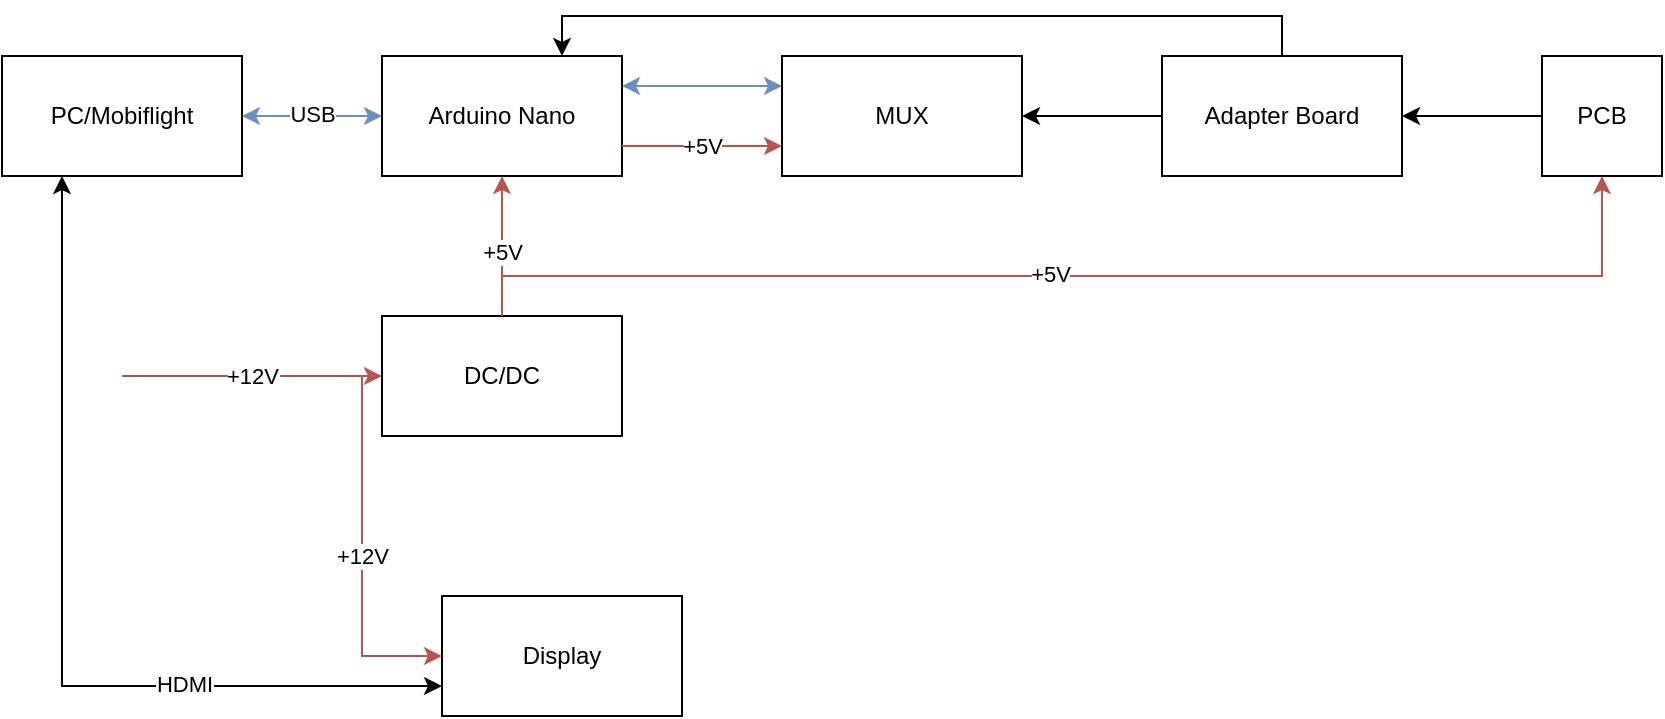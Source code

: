 <mxfile version="26.0.4">
  <diagram name="Page-1" id="SDi2mwD2k9EHAN565Sou">
    <mxGraphModel dx="611" dy="428" grid="1" gridSize="10" guides="1" tooltips="1" connect="1" arrows="1" fold="1" page="1" pageScale="1" pageWidth="850" pageHeight="1100" math="0" shadow="0">
      <root>
        <mxCell id="0" />
        <mxCell id="1" parent="0" />
        <mxCell id="3Fm_Y3hD8kuTZwhg9bnZ-1" value="Arduino Nano" style="rounded=0;whiteSpace=wrap;html=1;" parent="1" vertex="1">
          <mxGeometry x="200" y="180" width="120" height="60" as="geometry" />
        </mxCell>
        <mxCell id="3Fm_Y3hD8kuTZwhg9bnZ-2" value="PC/Mobiflight" style="rounded=0;whiteSpace=wrap;html=1;" parent="1" vertex="1">
          <mxGeometry x="10" y="180" width="120" height="60" as="geometry" />
        </mxCell>
        <mxCell id="3Fm_Y3hD8kuTZwhg9bnZ-3" value="MUX" style="rounded=0;whiteSpace=wrap;html=1;" parent="1" vertex="1">
          <mxGeometry x="400" y="180" width="120" height="60" as="geometry" />
        </mxCell>
        <mxCell id="3Fm_Y3hD8kuTZwhg9bnZ-4" value="PCB" style="rounded=0;whiteSpace=wrap;html=1;" parent="1" vertex="1">
          <mxGeometry x="780" y="180" width="60" height="60" as="geometry" />
        </mxCell>
        <mxCell id="3Fm_Y3hD8kuTZwhg9bnZ-7" value="" style="endArrow=classic;startArrow=classic;html=1;rounded=0;exitX=1;exitY=0.5;exitDx=0;exitDy=0;entryX=0;entryY=0.5;entryDx=0;entryDy=0;fillColor=#dae8fc;strokeColor=#6c8ebf;" parent="1" source="3Fm_Y3hD8kuTZwhg9bnZ-2" target="3Fm_Y3hD8kuTZwhg9bnZ-1" edge="1">
          <mxGeometry width="50" height="50" relative="1" as="geometry">
            <mxPoint x="240" y="220" as="sourcePoint" />
            <mxPoint x="290" y="170" as="targetPoint" />
          </mxGeometry>
        </mxCell>
        <mxCell id="zmTHgLgwHPnOFEwjw0xM-9" value="USB" style="edgeLabel;html=1;align=center;verticalAlign=middle;resizable=0;points=[];" vertex="1" connectable="0" parent="3Fm_Y3hD8kuTZwhg9bnZ-7">
          <mxGeometry x="0.004" y="1" relative="1" as="geometry">
            <mxPoint as="offset" />
          </mxGeometry>
        </mxCell>
        <mxCell id="3Fm_Y3hD8kuTZwhg9bnZ-9" value="" style="endArrow=classic;startArrow=classic;html=1;rounded=0;exitX=1;exitY=0.25;exitDx=0;exitDy=0;entryX=0;entryY=0.25;entryDx=0;entryDy=0;fillColor=#dae8fc;strokeColor=#6c8ebf;" parent="1" source="3Fm_Y3hD8kuTZwhg9bnZ-1" target="3Fm_Y3hD8kuTZwhg9bnZ-3" edge="1">
          <mxGeometry width="50" height="50" relative="1" as="geometry">
            <mxPoint x="360" y="209.47" as="sourcePoint" />
            <mxPoint x="450" y="209.47" as="targetPoint" />
          </mxGeometry>
        </mxCell>
        <mxCell id="3Fm_Y3hD8kuTZwhg9bnZ-10" value="" style="endArrow=classic;html=1;rounded=0;exitX=0;exitY=0.5;exitDx=0;exitDy=0;entryX=1;entryY=0.5;entryDx=0;entryDy=0;" parent="1" source="3Fm_Y3hD8kuTZwhg9bnZ-4" target="zmTHgLgwHPnOFEwjw0xM-1" edge="1">
          <mxGeometry width="50" height="50" relative="1" as="geometry">
            <mxPoint x="520" y="220" as="sourcePoint" />
            <mxPoint x="650" y="210" as="targetPoint" />
          </mxGeometry>
        </mxCell>
        <mxCell id="zmTHgLgwHPnOFEwjw0xM-6" style="edgeStyle=orthogonalEdgeStyle;rounded=0;orthogonalLoop=1;jettySize=auto;html=1;exitX=0.5;exitY=0;exitDx=0;exitDy=0;entryX=0.5;entryY=1;entryDx=0;entryDy=0;fillColor=#f8cecc;strokeColor=#b85450;" edge="1" parent="1" source="3Fm_Y3hD8kuTZwhg9bnZ-11" target="3Fm_Y3hD8kuTZwhg9bnZ-4">
          <mxGeometry relative="1" as="geometry">
            <Array as="points">
              <mxPoint x="260" y="290" />
              <mxPoint x="810" y="290" />
            </Array>
          </mxGeometry>
        </mxCell>
        <mxCell id="zmTHgLgwHPnOFEwjw0xM-7" value="+5V" style="edgeLabel;html=1;align=center;verticalAlign=middle;resizable=0;points=[];" vertex="1" connectable="0" parent="zmTHgLgwHPnOFEwjw0xM-6">
          <mxGeometry x="-0.051" y="1" relative="1" as="geometry">
            <mxPoint as="offset" />
          </mxGeometry>
        </mxCell>
        <mxCell id="3Fm_Y3hD8kuTZwhg9bnZ-11" value="DC/DC" style="rounded=0;whiteSpace=wrap;html=1;" parent="1" vertex="1">
          <mxGeometry x="200" y="310" width="120" height="60" as="geometry" />
        </mxCell>
        <mxCell id="3Fm_Y3hD8kuTZwhg9bnZ-13" value="" style="endArrow=classic;html=1;rounded=0;entryX=0;entryY=0.5;entryDx=0;entryDy=0;fillColor=#f8cecc;strokeColor=#b85450;" parent="1" target="3Fm_Y3hD8kuTZwhg9bnZ-11" edge="1">
          <mxGeometry width="50" height="50" relative="1" as="geometry">
            <mxPoint x="70" y="340" as="sourcePoint" />
            <mxPoint x="210" y="310" as="targetPoint" />
          </mxGeometry>
        </mxCell>
        <mxCell id="3Fm_Y3hD8kuTZwhg9bnZ-14" value="+12V" style="edgeLabel;html=1;align=center;verticalAlign=middle;resizable=0;points=[];" parent="3Fm_Y3hD8kuTZwhg9bnZ-13" vertex="1" connectable="0">
          <mxGeometry x="-0.009" relative="1" as="geometry">
            <mxPoint as="offset" />
          </mxGeometry>
        </mxCell>
        <mxCell id="3Fm_Y3hD8kuTZwhg9bnZ-15" value="" style="endArrow=classic;html=1;rounded=0;entryX=0.5;entryY=1;entryDx=0;entryDy=0;exitX=0.5;exitY=0;exitDx=0;exitDy=0;fillColor=#f8cecc;strokeColor=#b85450;" parent="1" source="3Fm_Y3hD8kuTZwhg9bnZ-11" target="3Fm_Y3hD8kuTZwhg9bnZ-1" edge="1">
          <mxGeometry width="50" height="50" relative="1" as="geometry">
            <mxPoint x="330" y="360" as="sourcePoint" />
            <mxPoint x="380" y="310" as="targetPoint" />
          </mxGeometry>
        </mxCell>
        <mxCell id="3Fm_Y3hD8kuTZwhg9bnZ-16" value="+5V" style="edgeLabel;html=1;align=center;verticalAlign=middle;resizable=0;points=[];" parent="3Fm_Y3hD8kuTZwhg9bnZ-15" vertex="1" connectable="0">
          <mxGeometry x="-0.08" relative="1" as="geometry">
            <mxPoint as="offset" />
          </mxGeometry>
        </mxCell>
        <mxCell id="3Fm_Y3hD8kuTZwhg9bnZ-19" value="+5V" style="endArrow=classic;html=1;rounded=0;entryX=0;entryY=0.75;entryDx=0;entryDy=0;exitX=1;exitY=0.75;exitDx=0;exitDy=0;fillColor=#f8cecc;strokeColor=#b85450;" parent="1" source="3Fm_Y3hD8kuTZwhg9bnZ-1" target="3Fm_Y3hD8kuTZwhg9bnZ-3" edge="1">
          <mxGeometry width="50" height="50" relative="1" as="geometry">
            <mxPoint x="340" y="280" as="sourcePoint" />
            <mxPoint x="390" y="230" as="targetPoint" />
          </mxGeometry>
        </mxCell>
        <mxCell id="3Fm_Y3hD8kuTZwhg9bnZ-21" value="+12V" style="endArrow=classic;html=1;rounded=0;fillColor=#f8cecc;strokeColor=#b85450;entryX=0;entryY=0.5;entryDx=0;entryDy=0;" parent="1" target="3Fm_Y3hD8kuTZwhg9bnZ-22" edge="1">
          <mxGeometry width="50" height="50" relative="1" as="geometry">
            <mxPoint x="190" y="340" as="sourcePoint" />
            <mxPoint x="220" y="480" as="targetPoint" />
            <Array as="points">
              <mxPoint x="190" y="380" />
              <mxPoint x="190" y="400" />
              <mxPoint x="190" y="480" />
            </Array>
          </mxGeometry>
        </mxCell>
        <mxCell id="zmTHgLgwHPnOFEwjw0xM-5" style="edgeStyle=orthogonalEdgeStyle;rounded=0;orthogonalLoop=1;jettySize=auto;html=1;exitX=0;exitY=0.75;exitDx=0;exitDy=0;entryX=0.25;entryY=1;entryDx=0;entryDy=0;startArrow=classic;startFill=1;" edge="1" parent="1" source="3Fm_Y3hD8kuTZwhg9bnZ-22" target="3Fm_Y3hD8kuTZwhg9bnZ-2">
          <mxGeometry relative="1" as="geometry" />
        </mxCell>
        <mxCell id="zmTHgLgwHPnOFEwjw0xM-8" value="HDMI" style="edgeLabel;html=1;align=center;verticalAlign=middle;resizable=0;points=[];" vertex="1" connectable="0" parent="zmTHgLgwHPnOFEwjw0xM-5">
          <mxGeometry x="-0.419" y="-1" relative="1" as="geometry">
            <mxPoint as="offset" />
          </mxGeometry>
        </mxCell>
        <mxCell id="3Fm_Y3hD8kuTZwhg9bnZ-22" value="Display" style="rounded=0;whiteSpace=wrap;html=1;" parent="1" vertex="1">
          <mxGeometry x="230" y="450" width="120" height="60" as="geometry" />
        </mxCell>
        <mxCell id="zmTHgLgwHPnOFEwjw0xM-3" style="edgeStyle=orthogonalEdgeStyle;rounded=0;orthogonalLoop=1;jettySize=auto;html=1;exitX=0;exitY=0.5;exitDx=0;exitDy=0;entryX=1;entryY=0.5;entryDx=0;entryDy=0;" edge="1" parent="1" source="zmTHgLgwHPnOFEwjw0xM-1" target="3Fm_Y3hD8kuTZwhg9bnZ-3">
          <mxGeometry relative="1" as="geometry" />
        </mxCell>
        <mxCell id="zmTHgLgwHPnOFEwjw0xM-4" style="edgeStyle=orthogonalEdgeStyle;rounded=0;orthogonalLoop=1;jettySize=auto;html=1;exitX=0.5;exitY=0;exitDx=0;exitDy=0;entryX=0.75;entryY=0;entryDx=0;entryDy=0;" edge="1" parent="1" source="zmTHgLgwHPnOFEwjw0xM-1" target="3Fm_Y3hD8kuTZwhg9bnZ-1">
          <mxGeometry relative="1" as="geometry">
            <mxPoint x="649.769" y="120" as="targetPoint" />
          </mxGeometry>
        </mxCell>
        <mxCell id="zmTHgLgwHPnOFEwjw0xM-1" value="Adapter Board" style="rounded=0;whiteSpace=wrap;html=1;" vertex="1" parent="1">
          <mxGeometry x="590" y="180" width="120" height="60" as="geometry" />
        </mxCell>
      </root>
    </mxGraphModel>
  </diagram>
</mxfile>
